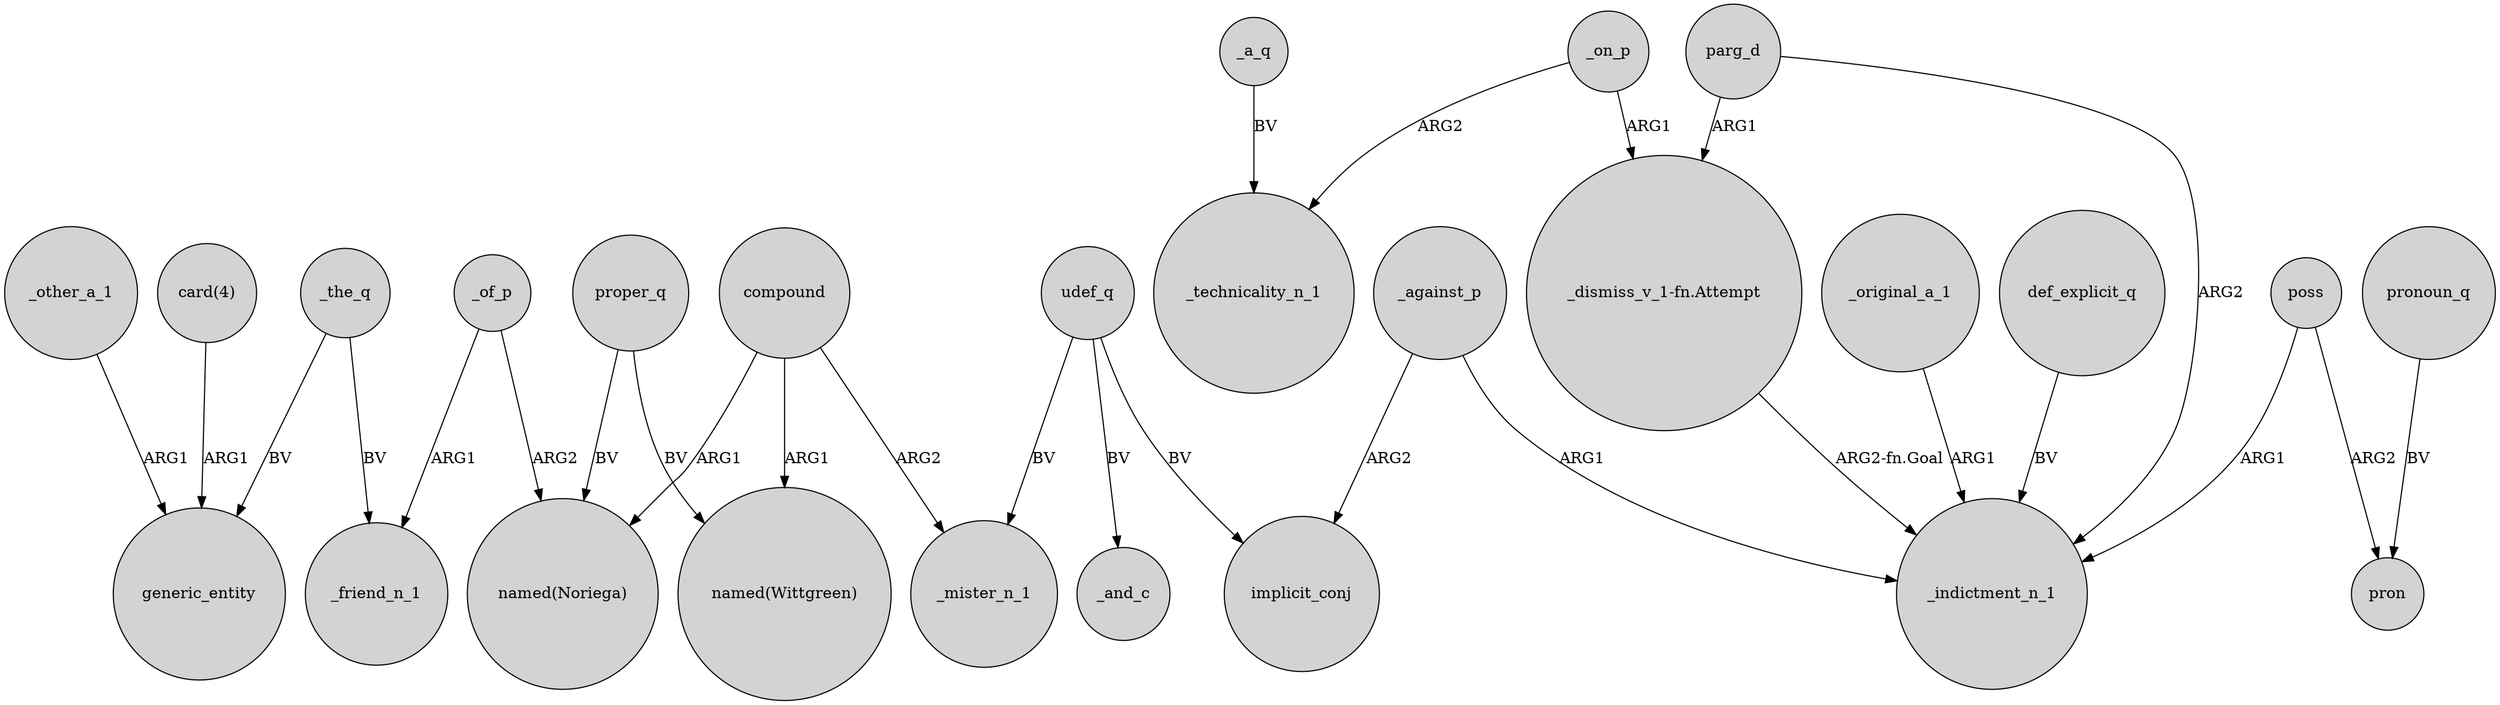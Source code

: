 digraph {
	node [shape=circle style=filled]
	_of_p -> _friend_n_1 [label=ARG1]
	compound -> "named(Noriega)" [label=ARG1]
	compound -> _mister_n_1 [label=ARG2]
	proper_q -> "named(Wittgreen)" [label=BV]
	"_dismiss_v_1-fn.Attempt" -> _indictment_n_1 [label="ARG2-fn.Goal"]
	_on_p -> _technicality_n_1 [label=ARG2]
	udef_q -> _and_c [label=BV]
	udef_q -> _mister_n_1 [label=BV]
	_against_p -> _indictment_n_1 [label=ARG1]
	pronoun_q -> pron [label=BV]
	_a_q -> _technicality_n_1 [label=BV]
	poss -> pron [label=ARG2]
	parg_d -> "_dismiss_v_1-fn.Attempt" [label=ARG1]
	compound -> "named(Wittgreen)" [label=ARG1]
	poss -> _indictment_n_1 [label=ARG1]
	_original_a_1 -> _indictment_n_1 [label=ARG1]
	_against_p -> implicit_conj [label=ARG2]
	_the_q -> generic_entity [label=BV]
	_of_p -> "named(Noriega)" [label=ARG2]
	def_explicit_q -> _indictment_n_1 [label=BV]
	parg_d -> _indictment_n_1 [label=ARG2]
	_other_a_1 -> generic_entity [label=ARG1]
	"card(4)" -> generic_entity [label=ARG1]
	_on_p -> "_dismiss_v_1-fn.Attempt" [label=ARG1]
	_the_q -> _friend_n_1 [label=BV]
	udef_q -> implicit_conj [label=BV]
	proper_q -> "named(Noriega)" [label=BV]
}
